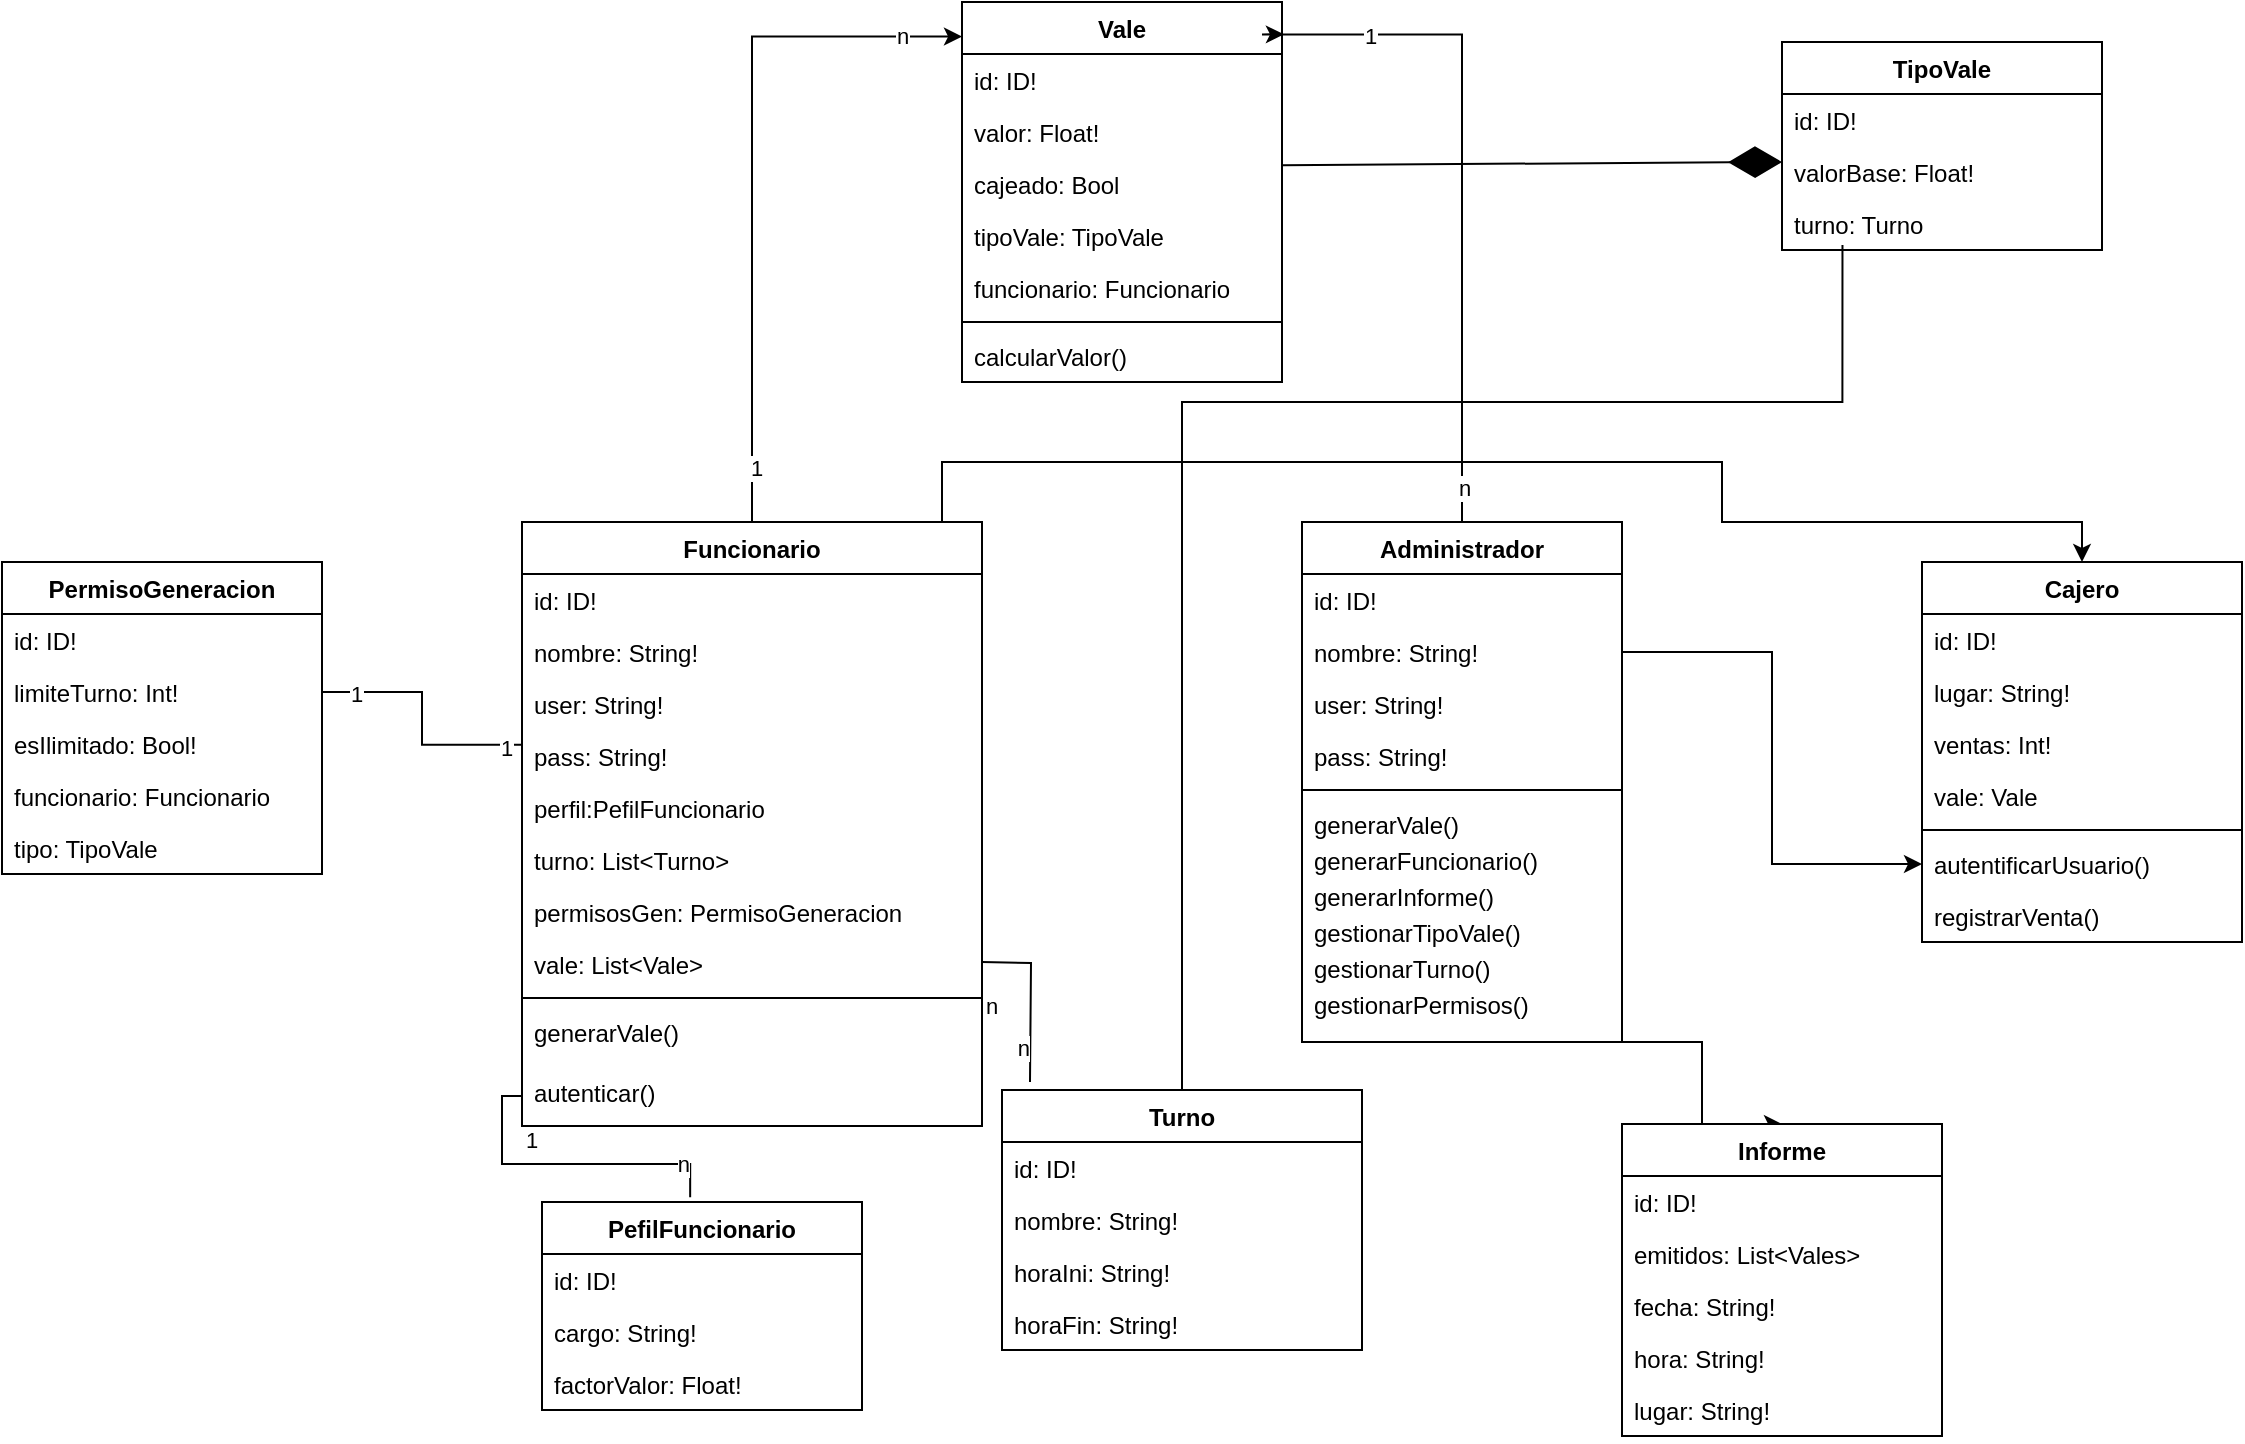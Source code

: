 <mxfile version="24.9.0">
  <diagram id="C5RBs43oDa-KdzZeNtuy" name="Page-1">
    <mxGraphModel dx="1903" dy="717" grid="1" gridSize="10" guides="1" tooltips="1" connect="1" arrows="1" fold="1" page="1" pageScale="1" pageWidth="827" pageHeight="1169" math="0" shadow="0">
      <root>
        <mxCell id="WIyWlLk6GJQsqaUBKTNV-0" />
        <mxCell id="WIyWlLk6GJQsqaUBKTNV-1" parent="WIyWlLk6GJQsqaUBKTNV-0" />
        <mxCell id="KS7K7URr0A3FxCia5G0y-34" style="edgeStyle=orthogonalEdgeStyle;rounded=0;orthogonalLoop=1;jettySize=auto;html=1;entryX=0.5;entryY=0;entryDx=0;entryDy=0;" parent="WIyWlLk6GJQsqaUBKTNV-1" target="KS7K7URr0A3FxCia5G0y-16" edge="1">
          <mxGeometry relative="1" as="geometry">
            <mxPoint x="880" y="650" as="sourcePoint" />
            <Array as="points">
              <mxPoint x="880" y="650" />
              <mxPoint x="980" y="650" />
            </Array>
          </mxGeometry>
        </mxCell>
        <mxCell id="zkfFHV4jXpPFQw0GAbJ--0" value="Funcionario" style="swimlane;fontStyle=1;align=center;verticalAlign=top;childLayout=stackLayout;horizontal=1;startSize=26;horizontalStack=0;resizeParent=1;resizeLast=0;collapsible=1;marginBottom=0;rounded=0;shadow=0;strokeWidth=1;" parent="WIyWlLk6GJQsqaUBKTNV-1" vertex="1">
          <mxGeometry x="390" y="390" width="230" height="302" as="geometry">
            <mxRectangle x="220" y="120" width="160" height="26" as="alternateBounds" />
          </mxGeometry>
        </mxCell>
        <mxCell id="zkfFHV4jXpPFQw0GAbJ--1" value="id: ID!" style="text;align=left;verticalAlign=top;spacingLeft=4;spacingRight=4;overflow=hidden;rotatable=0;points=[[0,0.5],[1,0.5]];portConstraint=eastwest;" parent="zkfFHV4jXpPFQw0GAbJ--0" vertex="1">
          <mxGeometry y="26" width="230" height="26" as="geometry" />
        </mxCell>
        <mxCell id="zkfFHV4jXpPFQw0GAbJ--2" value="nombre: String!" style="text;align=left;verticalAlign=top;spacingLeft=4;spacingRight=4;overflow=hidden;rotatable=0;points=[[0,0.5],[1,0.5]];portConstraint=eastwest;rounded=0;shadow=0;html=0;" parent="zkfFHV4jXpPFQw0GAbJ--0" vertex="1">
          <mxGeometry y="52" width="230" height="26" as="geometry" />
        </mxCell>
        <mxCell id="KS7K7URr0A3FxCia5G0y-0" value="user: String!" style="text;align=left;verticalAlign=top;spacingLeft=4;spacingRight=4;overflow=hidden;rotatable=0;points=[[0,0.5],[1,0.5]];portConstraint=eastwest;rounded=0;shadow=0;html=0;" parent="zkfFHV4jXpPFQw0GAbJ--0" vertex="1">
          <mxGeometry y="78" width="230" height="26" as="geometry" />
        </mxCell>
        <mxCell id="zkfFHV4jXpPFQw0GAbJ--3" value="pass: String!" style="text;align=left;verticalAlign=top;spacingLeft=4;spacingRight=4;overflow=hidden;rotatable=0;points=[[0,0.5],[1,0.5]];portConstraint=eastwest;rounded=0;shadow=0;html=0;" parent="zkfFHV4jXpPFQw0GAbJ--0" vertex="1">
          <mxGeometry y="104" width="230" height="26" as="geometry" />
        </mxCell>
        <mxCell id="KS7K7URr0A3FxCia5G0y-10" value="perfil:PefilFuncionario" style="text;align=left;verticalAlign=top;spacingLeft=4;spacingRight=4;overflow=hidden;rotatable=0;points=[[0,0.5],[1,0.5]];portConstraint=eastwest;rounded=0;shadow=0;html=0;" parent="zkfFHV4jXpPFQw0GAbJ--0" vertex="1">
          <mxGeometry y="130" width="230" height="26" as="geometry" />
        </mxCell>
        <mxCell id="KS7K7URr0A3FxCia5G0y-79" value="turno: List&lt;Turno&gt;" style="text;align=left;verticalAlign=top;spacingLeft=4;spacingRight=4;overflow=hidden;rotatable=0;points=[[0,0.5],[1,0.5]];portConstraint=eastwest;rounded=0;shadow=0;html=0;" parent="zkfFHV4jXpPFQw0GAbJ--0" vertex="1">
          <mxGeometry y="156" width="230" height="26" as="geometry" />
        </mxCell>
        <mxCell id="KS7K7URr0A3FxCia5G0y-119" value="permisosGen: PermisoGeneracion" style="text;align=left;verticalAlign=top;spacingLeft=4;spacingRight=4;overflow=hidden;rotatable=0;points=[[0,0.5],[1,0.5]];portConstraint=eastwest;rounded=0;shadow=0;html=0;" parent="zkfFHV4jXpPFQw0GAbJ--0" vertex="1">
          <mxGeometry y="182" width="230" height="26" as="geometry" />
        </mxCell>
        <mxCell id="spTbeR3fheHLtszA_wGs-4" value="vale: List&lt;Vale&gt;" style="text;align=left;verticalAlign=top;spacingLeft=4;spacingRight=4;overflow=hidden;rotatable=0;points=[[0,0.5],[1,0.5]];portConstraint=eastwest;rounded=0;shadow=0;html=0;" parent="zkfFHV4jXpPFQw0GAbJ--0" vertex="1">
          <mxGeometry y="208" width="230" height="26" as="geometry" />
        </mxCell>
        <mxCell id="zkfFHV4jXpPFQw0GAbJ--4" value="" style="line;html=1;strokeWidth=1;align=left;verticalAlign=middle;spacingTop=-1;spacingLeft=3;spacingRight=3;rotatable=0;labelPosition=right;points=[];portConstraint=eastwest;" parent="zkfFHV4jXpPFQw0GAbJ--0" vertex="1">
          <mxGeometry y="234" width="230" height="8" as="geometry" />
        </mxCell>
        <mxCell id="zkfFHV4jXpPFQw0GAbJ--5" value="generarVale()" style="text;align=left;verticalAlign=top;spacingLeft=4;spacingRight=4;overflow=hidden;rotatable=0;points=[[0,0.5],[1,0.5]];portConstraint=eastwest;" parent="zkfFHV4jXpPFQw0GAbJ--0" vertex="1">
          <mxGeometry y="242" width="230" height="30" as="geometry" />
        </mxCell>
        <mxCell id="KS7K7URr0A3FxCia5G0y-80" value="autenticar()" style="text;align=left;verticalAlign=top;spacingLeft=4;spacingRight=4;overflow=hidden;rotatable=0;points=[[0,0.5],[1,0.5]];portConstraint=eastwest;" parent="zkfFHV4jXpPFQw0GAbJ--0" vertex="1">
          <mxGeometry y="272" width="230" height="30" as="geometry" />
        </mxCell>
        <mxCell id="KS7K7URr0A3FxCia5G0y-2" value="Administrador" style="swimlane;fontStyle=1;align=center;verticalAlign=top;childLayout=stackLayout;horizontal=1;startSize=26;horizontalStack=0;resizeParent=1;resizeLast=0;collapsible=1;marginBottom=0;rounded=0;shadow=0;strokeWidth=1;" parent="WIyWlLk6GJQsqaUBKTNV-1" vertex="1">
          <mxGeometry x="780" y="390" width="160" height="260" as="geometry">
            <mxRectangle x="220" y="120" width="160" height="26" as="alternateBounds" />
          </mxGeometry>
        </mxCell>
        <mxCell id="KS7K7URr0A3FxCia5G0y-3" value="id: ID!" style="text;align=left;verticalAlign=top;spacingLeft=4;spacingRight=4;overflow=hidden;rotatable=0;points=[[0,0.5],[1,0.5]];portConstraint=eastwest;" parent="KS7K7URr0A3FxCia5G0y-2" vertex="1">
          <mxGeometry y="26" width="160" height="26" as="geometry" />
        </mxCell>
        <mxCell id="KS7K7URr0A3FxCia5G0y-4" value="nombre: String!" style="text;align=left;verticalAlign=top;spacingLeft=4;spacingRight=4;overflow=hidden;rotatable=0;points=[[0,0.5],[1,0.5]];portConstraint=eastwest;rounded=0;shadow=0;html=0;" parent="KS7K7URr0A3FxCia5G0y-2" vertex="1">
          <mxGeometry y="52" width="160" height="26" as="geometry" />
        </mxCell>
        <mxCell id="KS7K7URr0A3FxCia5G0y-5" value="user: String!" style="text;align=left;verticalAlign=top;spacingLeft=4;spacingRight=4;overflow=hidden;rotatable=0;points=[[0,0.5],[1,0.5]];portConstraint=eastwest;rounded=0;shadow=0;html=0;" parent="KS7K7URr0A3FxCia5G0y-2" vertex="1">
          <mxGeometry y="78" width="160" height="26" as="geometry" />
        </mxCell>
        <mxCell id="KS7K7URr0A3FxCia5G0y-6" value="pass: String!" style="text;align=left;verticalAlign=top;spacingLeft=4;spacingRight=4;overflow=hidden;rotatable=0;points=[[0,0.5],[1,0.5]];portConstraint=eastwest;rounded=0;shadow=0;html=0;" parent="KS7K7URr0A3FxCia5G0y-2" vertex="1">
          <mxGeometry y="104" width="160" height="26" as="geometry" />
        </mxCell>
        <mxCell id="KS7K7URr0A3FxCia5G0y-7" value="" style="line;html=1;strokeWidth=1;align=left;verticalAlign=middle;spacingTop=-1;spacingLeft=3;spacingRight=3;rotatable=0;labelPosition=right;points=[];portConstraint=eastwest;" parent="KS7K7URr0A3FxCia5G0y-2" vertex="1">
          <mxGeometry y="130" width="160" height="8" as="geometry" />
        </mxCell>
        <mxCell id="KS7K7URr0A3FxCia5G0y-15" value="generarVale()" style="text;align=left;verticalAlign=top;spacingLeft=4;spacingRight=4;overflow=hidden;rotatable=0;points=[[0,0.5],[1,0.5]];portConstraint=eastwest;" parent="KS7K7URr0A3FxCia5G0y-2" vertex="1">
          <mxGeometry y="138" width="160" height="18" as="geometry" />
        </mxCell>
        <mxCell id="KS7K7URr0A3FxCia5G0y-13" value="generarFuncionario()" style="text;align=left;verticalAlign=top;spacingLeft=4;spacingRight=4;overflow=hidden;rotatable=0;points=[[0,0.5],[1,0.5]];portConstraint=eastwest;" parent="KS7K7URr0A3FxCia5G0y-2" vertex="1">
          <mxGeometry y="156" width="160" height="18" as="geometry" />
        </mxCell>
        <mxCell id="KS7K7URr0A3FxCia5G0y-14" value="generarInforme()" style="text;align=left;verticalAlign=top;spacingLeft=4;spacingRight=4;overflow=hidden;rotatable=0;points=[[0,0.5],[1,0.5]];portConstraint=eastwest;" parent="KS7K7URr0A3FxCia5G0y-2" vertex="1">
          <mxGeometry y="174" width="160" height="18" as="geometry" />
        </mxCell>
        <mxCell id="KS7K7URr0A3FxCia5G0y-100" value="gestionarTipoVale()" style="text;align=left;verticalAlign=top;spacingLeft=4;spacingRight=4;overflow=hidden;rotatable=0;points=[[0,0.5],[1,0.5]];portConstraint=eastwest;" parent="KS7K7URr0A3FxCia5G0y-2" vertex="1">
          <mxGeometry y="192" width="160" height="18" as="geometry" />
        </mxCell>
        <mxCell id="KS7K7URr0A3FxCia5G0y-101" value="gestionarTurno()" style="text;align=left;verticalAlign=top;spacingLeft=4;spacingRight=4;overflow=hidden;rotatable=0;points=[[0,0.5],[1,0.5]];portConstraint=eastwest;" parent="KS7K7URr0A3FxCia5G0y-2" vertex="1">
          <mxGeometry y="210" width="160" height="18" as="geometry" />
        </mxCell>
        <mxCell id="KS7K7URr0A3FxCia5G0y-120" value="gestionarPermisos()" style="text;align=left;verticalAlign=top;spacingLeft=4;spacingRight=4;overflow=hidden;rotatable=0;points=[[0,0.5],[1,0.5]];portConstraint=eastwest;" parent="KS7K7URr0A3FxCia5G0y-2" vertex="1">
          <mxGeometry y="228" width="160" height="18" as="geometry" />
        </mxCell>
        <mxCell id="KS7K7URr0A3FxCia5G0y-16" value="Informe" style="swimlane;fontStyle=1;align=center;verticalAlign=top;childLayout=stackLayout;horizontal=1;startSize=26;horizontalStack=0;resizeParent=1;resizeParentMax=0;resizeLast=0;collapsible=1;marginBottom=0;whiteSpace=wrap;html=1;" parent="WIyWlLk6GJQsqaUBKTNV-1" vertex="1">
          <mxGeometry x="940" y="691" width="160" height="156" as="geometry" />
        </mxCell>
        <mxCell id="KS7K7URr0A3FxCia5G0y-17" value="id: ID!&lt;div&gt;&lt;br&gt;&lt;/div&gt;" style="text;strokeColor=none;fillColor=none;align=left;verticalAlign=top;spacingLeft=4;spacingRight=4;overflow=hidden;rotatable=0;points=[[0,0.5],[1,0.5]];portConstraint=eastwest;whiteSpace=wrap;html=1;" parent="KS7K7URr0A3FxCia5G0y-16" vertex="1">
          <mxGeometry y="26" width="160" height="26" as="geometry" />
        </mxCell>
        <mxCell id="KS7K7URr0A3FxCia5G0y-20" value="&lt;div&gt;emitidos: List&amp;lt;Vales&amp;gt;&lt;/div&gt;" style="text;strokeColor=none;fillColor=none;align=left;verticalAlign=top;spacingLeft=4;spacingRight=4;overflow=hidden;rotatable=0;points=[[0,0.5],[1,0.5]];portConstraint=eastwest;whiteSpace=wrap;html=1;" parent="KS7K7URr0A3FxCia5G0y-16" vertex="1">
          <mxGeometry y="52" width="160" height="26" as="geometry" />
        </mxCell>
        <mxCell id="KS7K7URr0A3FxCia5G0y-21" value="&lt;div&gt;fecha: String!&lt;/div&gt;" style="text;strokeColor=none;fillColor=none;align=left;verticalAlign=top;spacingLeft=4;spacingRight=4;overflow=hidden;rotatable=0;points=[[0,0.5],[1,0.5]];portConstraint=eastwest;whiteSpace=wrap;html=1;" parent="KS7K7URr0A3FxCia5G0y-16" vertex="1">
          <mxGeometry y="78" width="160" height="26" as="geometry" />
        </mxCell>
        <mxCell id="KS7K7URr0A3FxCia5G0y-28" value="&lt;div&gt;hora: String!&lt;/div&gt;" style="text;strokeColor=none;fillColor=none;align=left;verticalAlign=top;spacingLeft=4;spacingRight=4;overflow=hidden;rotatable=0;points=[[0,0.5],[1,0.5]];portConstraint=eastwest;whiteSpace=wrap;html=1;" parent="KS7K7URr0A3FxCia5G0y-16" vertex="1">
          <mxGeometry y="104" width="160" height="26" as="geometry" />
        </mxCell>
        <mxCell id="KS7K7URr0A3FxCia5G0y-31" value="lugar: String!" style="text;strokeColor=none;fillColor=none;align=left;verticalAlign=top;spacingLeft=4;spacingRight=4;overflow=hidden;rotatable=0;points=[[0,0.5],[1,0.5]];portConstraint=eastwest;whiteSpace=wrap;html=1;" parent="KS7K7URr0A3FxCia5G0y-16" vertex="1">
          <mxGeometry y="130" width="160" height="26" as="geometry" />
        </mxCell>
        <mxCell id="KS7K7URr0A3FxCia5G0y-35" value="Vale" style="swimlane;fontStyle=1;align=center;verticalAlign=top;childLayout=stackLayout;horizontal=1;startSize=26;horizontalStack=0;resizeParent=1;resizeParentMax=0;resizeLast=0;collapsible=1;marginBottom=0;whiteSpace=wrap;html=1;" parent="WIyWlLk6GJQsqaUBKTNV-1" vertex="1">
          <mxGeometry x="610" y="130" width="160" height="190" as="geometry" />
        </mxCell>
        <mxCell id="KS7K7URr0A3FxCia5G0y-36" value="id: ID!" style="text;strokeColor=none;fillColor=none;align=left;verticalAlign=top;spacingLeft=4;spacingRight=4;overflow=hidden;rotatable=0;points=[[0,0.5],[1,0.5]];portConstraint=eastwest;whiteSpace=wrap;html=1;" parent="KS7K7URr0A3FxCia5G0y-35" vertex="1">
          <mxGeometry y="26" width="160" height="26" as="geometry" />
        </mxCell>
        <mxCell id="KS7K7URr0A3FxCia5G0y-41" value="valor: Float!" style="text;strokeColor=none;fillColor=none;align=left;verticalAlign=top;spacingLeft=4;spacingRight=4;overflow=hidden;rotatable=0;points=[[0,0.5],[1,0.5]];portConstraint=eastwest;whiteSpace=wrap;html=1;" parent="KS7K7URr0A3FxCia5G0y-35" vertex="1">
          <mxGeometry y="52" width="160" height="26" as="geometry" />
        </mxCell>
        <mxCell id="spTbeR3fheHLtszA_wGs-2" value="cajeado: Bool" style="text;strokeColor=none;fillColor=none;align=left;verticalAlign=top;spacingLeft=4;spacingRight=4;overflow=hidden;rotatable=0;points=[[0,0.5],[1,0.5]];portConstraint=eastwest;whiteSpace=wrap;html=1;" parent="KS7K7URr0A3FxCia5G0y-35" vertex="1">
          <mxGeometry y="78" width="160" height="26" as="geometry" />
        </mxCell>
        <mxCell id="KS7K7URr0A3FxCia5G0y-39" value="tipoVale: TipoVale" style="text;strokeColor=none;fillColor=none;align=left;verticalAlign=top;spacingLeft=4;spacingRight=4;overflow=hidden;rotatable=0;points=[[0,0.5],[1,0.5]];portConstraint=eastwest;whiteSpace=wrap;html=1;" parent="KS7K7URr0A3FxCia5G0y-35" vertex="1">
          <mxGeometry y="104" width="160" height="26" as="geometry" />
        </mxCell>
        <mxCell id="KS7K7URr0A3FxCia5G0y-40" value="funcionario: Funcionario" style="text;strokeColor=none;fillColor=none;align=left;verticalAlign=top;spacingLeft=4;spacingRight=4;overflow=hidden;rotatable=0;points=[[0,0.5],[1,0.5]];portConstraint=eastwest;whiteSpace=wrap;html=1;" parent="KS7K7URr0A3FxCia5G0y-35" vertex="1">
          <mxGeometry y="130" width="160" height="26" as="geometry" />
        </mxCell>
        <mxCell id="KS7K7URr0A3FxCia5G0y-37" value="" style="line;strokeWidth=1;fillColor=none;align=left;verticalAlign=middle;spacingTop=-1;spacingLeft=3;spacingRight=3;rotatable=0;labelPosition=right;points=[];portConstraint=eastwest;strokeColor=inherit;" parent="KS7K7URr0A3FxCia5G0y-35" vertex="1">
          <mxGeometry y="156" width="160" height="8" as="geometry" />
        </mxCell>
        <mxCell id="KS7K7URr0A3FxCia5G0y-66" value="calcularValor()" style="text;strokeColor=none;fillColor=none;align=left;verticalAlign=top;spacingLeft=4;spacingRight=4;overflow=hidden;rotatable=0;points=[[0,0.5],[1,0.5]];portConstraint=eastwest;whiteSpace=wrap;html=1;" parent="KS7K7URr0A3FxCia5G0y-35" vertex="1">
          <mxGeometry y="164" width="160" height="26" as="geometry" />
        </mxCell>
        <mxCell id="KS7K7URr0A3FxCia5G0y-43" style="edgeStyle=orthogonalEdgeStyle;rounded=0;orthogonalLoop=1;jettySize=auto;html=1;exitX=0.5;exitY=0;exitDx=0;exitDy=0;entryX=0;entryY=0.091;entryDx=0;entryDy=0;entryPerimeter=0;" parent="WIyWlLk6GJQsqaUBKTNV-1" source="zkfFHV4jXpPFQw0GAbJ--0" target="KS7K7URr0A3FxCia5G0y-35" edge="1">
          <mxGeometry relative="1" as="geometry" />
        </mxCell>
        <mxCell id="krUJLzsaUomVZpIpTHyE-0" value="1" style="edgeLabel;html=1;align=center;verticalAlign=middle;resizable=0;points=[];" vertex="1" connectable="0" parent="KS7K7URr0A3FxCia5G0y-43">
          <mxGeometry x="-0.843" y="-2" relative="1" as="geometry">
            <mxPoint as="offset" />
          </mxGeometry>
        </mxCell>
        <mxCell id="krUJLzsaUomVZpIpTHyE-1" value="n" style="edgeLabel;html=1;align=center;verticalAlign=middle;resizable=0;points=[];" vertex="1" connectable="0" parent="KS7K7URr0A3FxCia5G0y-43">
          <mxGeometry x="0.822" y="1" relative="1" as="geometry">
            <mxPoint as="offset" />
          </mxGeometry>
        </mxCell>
        <mxCell id="KS7K7URr0A3FxCia5G0y-44" style="edgeStyle=orthogonalEdgeStyle;rounded=0;orthogonalLoop=1;jettySize=auto;html=1;exitX=0.5;exitY=0;exitDx=0;exitDy=0;entryX=1.006;entryY=0.085;entryDx=0;entryDy=0;entryPerimeter=0;" parent="WIyWlLk6GJQsqaUBKTNV-1" source="KS7K7URr0A3FxCia5G0y-2" target="KS7K7URr0A3FxCia5G0y-35" edge="1">
          <mxGeometry relative="1" as="geometry" />
        </mxCell>
        <mxCell id="krUJLzsaUomVZpIpTHyE-2" value="1" style="edgeLabel;html=1;align=center;verticalAlign=middle;resizable=0;points=[];" vertex="1" connectable="0" parent="KS7K7URr0A3FxCia5G0y-44">
          <mxGeometry x="0.635" y="1" relative="1" as="geometry">
            <mxPoint as="offset" />
          </mxGeometry>
        </mxCell>
        <mxCell id="krUJLzsaUomVZpIpTHyE-3" value="n" style="edgeLabel;html=1;align=center;verticalAlign=middle;resizable=0;points=[];" vertex="1" connectable="0" parent="KS7K7URr0A3FxCia5G0y-44">
          <mxGeometry x="-0.9" y="-1" relative="1" as="geometry">
            <mxPoint as="offset" />
          </mxGeometry>
        </mxCell>
        <mxCell id="KS7K7URr0A3FxCia5G0y-45" value="Cajero" style="swimlane;fontStyle=1;align=center;verticalAlign=top;childLayout=stackLayout;horizontal=1;startSize=26;horizontalStack=0;resizeParent=1;resizeParentMax=0;resizeLast=0;collapsible=1;marginBottom=0;whiteSpace=wrap;html=1;" parent="WIyWlLk6GJQsqaUBKTNV-1" vertex="1">
          <mxGeometry x="1090" y="410" width="160" height="190" as="geometry" />
        </mxCell>
        <mxCell id="KS7K7URr0A3FxCia5G0y-46" value="id: ID!" style="text;strokeColor=none;fillColor=none;align=left;verticalAlign=top;spacingLeft=4;spacingRight=4;overflow=hidden;rotatable=0;points=[[0,0.5],[1,0.5]];portConstraint=eastwest;whiteSpace=wrap;html=1;" parent="KS7K7URr0A3FxCia5G0y-45" vertex="1">
          <mxGeometry y="26" width="160" height="26" as="geometry" />
        </mxCell>
        <mxCell id="KS7K7URr0A3FxCia5G0y-49" value="lugar: String!" style="text;strokeColor=none;fillColor=none;align=left;verticalAlign=top;spacingLeft=4;spacingRight=4;overflow=hidden;rotatable=0;points=[[0,0.5],[1,0.5]];portConstraint=eastwest;whiteSpace=wrap;html=1;" parent="KS7K7URr0A3FxCia5G0y-45" vertex="1">
          <mxGeometry y="52" width="160" height="26" as="geometry" />
        </mxCell>
        <mxCell id="spTbeR3fheHLtszA_wGs-1" value="ventas: Int!" style="text;strokeColor=none;fillColor=none;align=left;verticalAlign=top;spacingLeft=4;spacingRight=4;overflow=hidden;rotatable=0;points=[[0,0.5],[1,0.5]];portConstraint=eastwest;whiteSpace=wrap;html=1;" parent="KS7K7URr0A3FxCia5G0y-45" vertex="1">
          <mxGeometry y="78" width="160" height="26" as="geometry" />
        </mxCell>
        <mxCell id="KS7K7URr0A3FxCia5G0y-98" value="vale: Vale" style="text;strokeColor=none;fillColor=none;align=left;verticalAlign=top;spacingLeft=4;spacingRight=4;overflow=hidden;rotatable=0;points=[[0,0.5],[1,0.5]];portConstraint=eastwest;whiteSpace=wrap;html=1;" parent="KS7K7URr0A3FxCia5G0y-45" vertex="1">
          <mxGeometry y="104" width="160" height="26" as="geometry" />
        </mxCell>
        <mxCell id="KS7K7URr0A3FxCia5G0y-47" value="" style="line;strokeWidth=1;fillColor=none;align=left;verticalAlign=middle;spacingTop=-1;spacingLeft=3;spacingRight=3;rotatable=0;labelPosition=right;points=[];portConstraint=eastwest;strokeColor=inherit;" parent="KS7K7URr0A3FxCia5G0y-45" vertex="1">
          <mxGeometry y="130" width="160" height="8" as="geometry" />
        </mxCell>
        <mxCell id="KS7K7URr0A3FxCia5G0y-48" value="autentificarUsuario()" style="text;strokeColor=none;fillColor=none;align=left;verticalAlign=top;spacingLeft=4;spacingRight=4;overflow=hidden;rotatable=0;points=[[0,0.5],[1,0.5]];portConstraint=eastwest;whiteSpace=wrap;html=1;" parent="KS7K7URr0A3FxCia5G0y-45" vertex="1">
          <mxGeometry y="138" width="160" height="26" as="geometry" />
        </mxCell>
        <mxCell id="KS7K7URr0A3FxCia5G0y-97" value="registrarVenta()" style="text;strokeColor=none;fillColor=none;align=left;verticalAlign=top;spacingLeft=4;spacingRight=4;overflow=hidden;rotatable=0;points=[[0,0.5],[1,0.5]];portConstraint=eastwest;whiteSpace=wrap;html=1;" parent="KS7K7URr0A3FxCia5G0y-45" vertex="1">
          <mxGeometry y="164" width="160" height="26" as="geometry" />
        </mxCell>
        <mxCell id="KS7K7URr0A3FxCia5G0y-53" style="edgeStyle=orthogonalEdgeStyle;rounded=0;orthogonalLoop=1;jettySize=auto;html=1;entryX=0.5;entryY=0;entryDx=0;entryDy=0;" parent="WIyWlLk6GJQsqaUBKTNV-1" target="KS7K7URr0A3FxCia5G0y-45" edge="1">
          <mxGeometry relative="1" as="geometry">
            <mxPoint x="600" y="390" as="sourcePoint" />
            <Array as="points">
              <mxPoint x="600" y="360" />
              <mxPoint x="990" y="360" />
              <mxPoint x="990" y="390" />
              <mxPoint x="1170" y="390" />
            </Array>
          </mxGeometry>
        </mxCell>
        <mxCell id="KS7K7URr0A3FxCia5G0y-57" style="edgeStyle=orthogonalEdgeStyle;rounded=0;orthogonalLoop=1;jettySize=auto;html=1;exitX=1;exitY=0.5;exitDx=0;exitDy=0;entryX=0;entryY=0.5;entryDx=0;entryDy=0;" parent="WIyWlLk6GJQsqaUBKTNV-1" source="KS7K7URr0A3FxCia5G0y-4" target="KS7K7URr0A3FxCia5G0y-48" edge="1">
          <mxGeometry relative="1" as="geometry" />
        </mxCell>
        <mxCell id="KS7K7URr0A3FxCia5G0y-58" value="TipoVale" style="swimlane;fontStyle=1;align=center;verticalAlign=top;childLayout=stackLayout;horizontal=1;startSize=26;horizontalStack=0;resizeParent=1;resizeParentMax=0;resizeLast=0;collapsible=1;marginBottom=0;whiteSpace=wrap;html=1;" parent="WIyWlLk6GJQsqaUBKTNV-1" vertex="1">
          <mxGeometry x="1020" y="150" width="160" height="104" as="geometry" />
        </mxCell>
        <mxCell id="KS7K7URr0A3FxCia5G0y-59" value="id: ID!" style="text;strokeColor=none;fillColor=none;align=left;verticalAlign=top;spacingLeft=4;spacingRight=4;overflow=hidden;rotatable=0;points=[[0,0.5],[1,0.5]];portConstraint=eastwest;whiteSpace=wrap;html=1;" parent="KS7K7URr0A3FxCia5G0y-58" vertex="1">
          <mxGeometry y="26" width="160" height="26" as="geometry" />
        </mxCell>
        <mxCell id="KS7K7URr0A3FxCia5G0y-60" value="valorBase: Float!" style="text;strokeColor=none;fillColor=none;align=left;verticalAlign=top;spacingLeft=4;spacingRight=4;overflow=hidden;rotatable=0;points=[[0,0.5],[1,0.5]];portConstraint=eastwest;whiteSpace=wrap;html=1;" parent="KS7K7URr0A3FxCia5G0y-58" vertex="1">
          <mxGeometry y="52" width="160" height="26" as="geometry" />
        </mxCell>
        <mxCell id="KS7K7URr0A3FxCia5G0y-61" value="turno: Turno" style="text;strokeColor=none;fillColor=none;align=left;verticalAlign=top;spacingLeft=4;spacingRight=4;overflow=hidden;rotatable=0;points=[[0,0.5],[1,0.5]];portConstraint=eastwest;whiteSpace=wrap;html=1;" parent="KS7K7URr0A3FxCia5G0y-58" vertex="1">
          <mxGeometry y="78" width="160" height="26" as="geometry" />
        </mxCell>
        <mxCell id="KS7K7URr0A3FxCia5G0y-67" value="PefilFuncionario" style="swimlane;fontStyle=1;align=center;verticalAlign=top;childLayout=stackLayout;horizontal=1;startSize=26;horizontalStack=0;resizeParent=1;resizeLast=0;collapsible=1;marginBottom=0;rounded=0;shadow=0;strokeWidth=1;" parent="WIyWlLk6GJQsqaUBKTNV-1" vertex="1">
          <mxGeometry x="400" y="730" width="160" height="104" as="geometry">
            <mxRectangle x="220" y="120" width="160" height="26" as="alternateBounds" />
          </mxGeometry>
        </mxCell>
        <mxCell id="KS7K7URr0A3FxCia5G0y-68" value="id: ID!" style="text;align=left;verticalAlign=top;spacingLeft=4;spacingRight=4;overflow=hidden;rotatable=0;points=[[0,0.5],[1,0.5]];portConstraint=eastwest;" parent="KS7K7URr0A3FxCia5G0y-67" vertex="1">
          <mxGeometry y="26" width="160" height="26" as="geometry" />
        </mxCell>
        <mxCell id="KS7K7URr0A3FxCia5G0y-69" value="cargo: String!" style="text;align=left;verticalAlign=top;spacingLeft=4;spacingRight=4;overflow=hidden;rotatable=0;points=[[0,0.5],[1,0.5]];portConstraint=eastwest;rounded=0;shadow=0;html=0;" parent="KS7K7URr0A3FxCia5G0y-67" vertex="1">
          <mxGeometry y="52" width="160" height="26" as="geometry" />
        </mxCell>
        <mxCell id="KS7K7URr0A3FxCia5G0y-70" value="factorValor: Float!" style="text;align=left;verticalAlign=top;spacingLeft=4;spacingRight=4;overflow=hidden;rotatable=0;points=[[0,0.5],[1,0.5]];portConstraint=eastwest;rounded=0;shadow=0;html=0;" parent="KS7K7URr0A3FxCia5G0y-67" vertex="1">
          <mxGeometry y="78" width="160" height="26" as="geometry" />
        </mxCell>
        <mxCell id="KS7K7URr0A3FxCia5G0y-76" value="" style="endArrow=none;html=1;edgeStyle=orthogonalEdgeStyle;rounded=0;entryX=0.463;entryY=-0.023;entryDx=0;entryDy=0;entryPerimeter=0;exitX=0;exitY=0.5;exitDx=0;exitDy=0;" parent="WIyWlLk6GJQsqaUBKTNV-1" source="KS7K7URr0A3FxCia5G0y-80" target="KS7K7URr0A3FxCia5G0y-67" edge="1">
          <mxGeometry relative="1" as="geometry">
            <mxPoint x="530" y="650" as="sourcePoint" />
            <mxPoint x="690" y="580" as="targetPoint" />
          </mxGeometry>
        </mxCell>
        <mxCell id="KS7K7URr0A3FxCia5G0y-77" value="1" style="edgeLabel;resizable=0;html=1;align=left;verticalAlign=bottom;" parent="KS7K7URr0A3FxCia5G0y-76" connectable="0" vertex="1">
          <mxGeometry x="-1" relative="1" as="geometry">
            <mxPoint y="30" as="offset" />
          </mxGeometry>
        </mxCell>
        <mxCell id="KS7K7URr0A3FxCia5G0y-78" value="n" style="edgeLabel;resizable=0;html=1;align=right;verticalAlign=bottom;" parent="KS7K7URr0A3FxCia5G0y-76" connectable="0" vertex="1">
          <mxGeometry x="1" relative="1" as="geometry">
            <mxPoint y="-8" as="offset" />
          </mxGeometry>
        </mxCell>
        <mxCell id="KS7K7URr0A3FxCia5G0y-81" value="" style="endArrow=diamondThin;endFill=1;endSize=24;html=1;rounded=0;entryX=0;entryY=0.308;entryDx=0;entryDy=0;entryPerimeter=0;" parent="WIyWlLk6GJQsqaUBKTNV-1" target="KS7K7URr0A3FxCia5G0y-60" edge="1">
          <mxGeometry width="160" relative="1" as="geometry">
            <mxPoint x="770" y="211.58" as="sourcePoint" />
            <mxPoint x="930" y="211.58" as="targetPoint" />
          </mxGeometry>
        </mxCell>
        <mxCell id="KS7K7URr0A3FxCia5G0y-82" value="Turno" style="swimlane;fontStyle=1;align=center;verticalAlign=top;childLayout=stackLayout;horizontal=1;startSize=26;horizontalStack=0;resizeParent=1;resizeParentMax=0;resizeLast=0;collapsible=1;marginBottom=0;whiteSpace=wrap;html=1;" parent="WIyWlLk6GJQsqaUBKTNV-1" vertex="1">
          <mxGeometry x="630" y="674" width="180" height="130" as="geometry" />
        </mxCell>
        <mxCell id="KS7K7URr0A3FxCia5G0y-83" value="id: ID!" style="text;strokeColor=none;fillColor=none;align=left;verticalAlign=top;spacingLeft=4;spacingRight=4;overflow=hidden;rotatable=0;points=[[0,0.5],[1,0.5]];portConstraint=eastwest;whiteSpace=wrap;html=1;" parent="KS7K7URr0A3FxCia5G0y-82" vertex="1">
          <mxGeometry y="26" width="180" height="26" as="geometry" />
        </mxCell>
        <mxCell id="KS7K7URr0A3FxCia5G0y-84" value="nombre: String!" style="text;strokeColor=none;fillColor=none;align=left;verticalAlign=top;spacingLeft=4;spacingRight=4;overflow=hidden;rotatable=0;points=[[0,0.5],[1,0.5]];portConstraint=eastwest;whiteSpace=wrap;html=1;" parent="KS7K7URr0A3FxCia5G0y-82" vertex="1">
          <mxGeometry y="52" width="180" height="26" as="geometry" />
        </mxCell>
        <mxCell id="KS7K7URr0A3FxCia5G0y-85" value="horaIni: String!" style="text;strokeColor=none;fillColor=none;align=left;verticalAlign=top;spacingLeft=4;spacingRight=4;overflow=hidden;rotatable=0;points=[[0,0.5],[1,0.5]];portConstraint=eastwest;whiteSpace=wrap;html=1;" parent="KS7K7URr0A3FxCia5G0y-82" vertex="1">
          <mxGeometry y="78" width="180" height="26" as="geometry" />
        </mxCell>
        <mxCell id="KS7K7URr0A3FxCia5G0y-90" value="horaFin: String!" style="text;strokeColor=none;fillColor=none;align=left;verticalAlign=top;spacingLeft=4;spacingRight=4;overflow=hidden;rotatable=0;points=[[0,0.5],[1,0.5]];portConstraint=eastwest;whiteSpace=wrap;html=1;" parent="KS7K7URr0A3FxCia5G0y-82" vertex="1">
          <mxGeometry y="104" width="180" height="26" as="geometry" />
        </mxCell>
        <mxCell id="KS7K7URr0A3FxCia5G0y-91" value="" style="endArrow=none;html=1;edgeStyle=orthogonalEdgeStyle;rounded=0;exitX=0;exitY=0.5;exitDx=0;exitDy=0;" parent="WIyWlLk6GJQsqaUBKTNV-1" edge="1">
          <mxGeometry relative="1" as="geometry">
            <mxPoint x="620" y="610" as="sourcePoint" />
            <mxPoint x="644" y="670" as="targetPoint" />
          </mxGeometry>
        </mxCell>
        <mxCell id="KS7K7URr0A3FxCia5G0y-92" value="n" style="edgeLabel;resizable=0;html=1;align=left;verticalAlign=bottom;" parent="KS7K7URr0A3FxCia5G0y-91" connectable="0" vertex="1">
          <mxGeometry x="-1" relative="1" as="geometry">
            <mxPoint y="30" as="offset" />
          </mxGeometry>
        </mxCell>
        <mxCell id="KS7K7URr0A3FxCia5G0y-93" value="n" style="edgeLabel;resizable=0;html=1;align=right;verticalAlign=bottom;" parent="KS7K7URr0A3FxCia5G0y-91" connectable="0" vertex="1">
          <mxGeometry x="1" relative="1" as="geometry">
            <mxPoint y="-8" as="offset" />
          </mxGeometry>
        </mxCell>
        <mxCell id="KS7K7URr0A3FxCia5G0y-94" style="edgeStyle=orthogonalEdgeStyle;rounded=0;orthogonalLoop=1;jettySize=auto;html=1;exitX=0.5;exitY=0;exitDx=0;exitDy=0;endArrow=none;endFill=0;entryX=0.189;entryY=0.903;entryDx=0;entryDy=0;entryPerimeter=0;" parent="WIyWlLk6GJQsqaUBKTNV-1" source="KS7K7URr0A3FxCia5G0y-82" target="KS7K7URr0A3FxCia5G0y-61" edge="1">
          <mxGeometry relative="1" as="geometry">
            <mxPoint x="1050" y="240" as="targetPoint" />
            <Array as="points">
              <mxPoint x="720" y="330" />
              <mxPoint x="1050" y="330" />
            </Array>
          </mxGeometry>
        </mxCell>
        <mxCell id="KS7K7URr0A3FxCia5G0y-109" value="PermisoGeneracion" style="swimlane;fontStyle=1;align=center;verticalAlign=top;childLayout=stackLayout;horizontal=1;startSize=26;horizontalStack=0;resizeParent=1;resizeParentMax=0;resizeLast=0;collapsible=1;marginBottom=0;whiteSpace=wrap;html=1;" parent="WIyWlLk6GJQsqaUBKTNV-1" vertex="1">
          <mxGeometry x="130" y="410" width="160" height="156" as="geometry" />
        </mxCell>
        <mxCell id="KS7K7URr0A3FxCia5G0y-110" value="id: ID!" style="text;strokeColor=none;fillColor=none;align=left;verticalAlign=top;spacingLeft=4;spacingRight=4;overflow=hidden;rotatable=0;points=[[0,0.5],[1,0.5]];portConstraint=eastwest;whiteSpace=wrap;html=1;" parent="KS7K7URr0A3FxCia5G0y-109" vertex="1">
          <mxGeometry y="26" width="160" height="26" as="geometry" />
        </mxCell>
        <mxCell id="KS7K7URr0A3FxCia5G0y-112" value="limiteTurno: Int!" style="text;strokeColor=none;fillColor=none;align=left;verticalAlign=top;spacingLeft=4;spacingRight=4;overflow=hidden;rotatable=0;points=[[0,0.5],[1,0.5]];portConstraint=eastwest;whiteSpace=wrap;html=1;" parent="KS7K7URr0A3FxCia5G0y-109" vertex="1">
          <mxGeometry y="52" width="160" height="26" as="geometry" />
        </mxCell>
        <mxCell id="KS7K7URr0A3FxCia5G0y-113" value="esIlimitado: Bool!" style="text;strokeColor=none;fillColor=none;align=left;verticalAlign=top;spacingLeft=4;spacingRight=4;overflow=hidden;rotatable=0;points=[[0,0.5],[1,0.5]];portConstraint=eastwest;whiteSpace=wrap;html=1;" parent="KS7K7URr0A3FxCia5G0y-109" vertex="1">
          <mxGeometry y="78" width="160" height="26" as="geometry" />
        </mxCell>
        <mxCell id="KS7K7URr0A3FxCia5G0y-111" value="funcionario: Funcionario" style="text;strokeColor=none;fillColor=none;align=left;verticalAlign=top;spacingLeft=4;spacingRight=4;overflow=hidden;rotatable=0;points=[[0,0.5],[1,0.5]];portConstraint=eastwest;whiteSpace=wrap;html=1;" parent="KS7K7URr0A3FxCia5G0y-109" vertex="1">
          <mxGeometry y="104" width="160" height="26" as="geometry" />
        </mxCell>
        <mxCell id="spTbeR3fheHLtszA_wGs-3" value="tipo: TipoVale" style="text;strokeColor=none;fillColor=none;align=left;verticalAlign=top;spacingLeft=4;spacingRight=4;overflow=hidden;rotatable=0;points=[[0,0.5],[1,0.5]];portConstraint=eastwest;whiteSpace=wrap;html=1;" parent="KS7K7URr0A3FxCia5G0y-109" vertex="1">
          <mxGeometry y="130" width="160" height="26" as="geometry" />
        </mxCell>
        <mxCell id="KS7K7URr0A3FxCia5G0y-116" style="edgeStyle=orthogonalEdgeStyle;rounded=0;orthogonalLoop=1;jettySize=auto;html=1;exitX=1;exitY=0.5;exitDx=0;exitDy=0;entryX=0.001;entryY=0.284;entryDx=0;entryDy=0;entryPerimeter=0;endArrow=none;endFill=0;" parent="WIyWlLk6GJQsqaUBKTNV-1" source="KS7K7URr0A3FxCia5G0y-112" target="zkfFHV4jXpPFQw0GAbJ--3" edge="1">
          <mxGeometry relative="1" as="geometry">
            <mxPoint x="450" y="501" as="targetPoint" />
          </mxGeometry>
        </mxCell>
        <mxCell id="KS7K7URr0A3FxCia5G0y-117" value="1" style="edgeLabel;html=1;align=center;verticalAlign=middle;resizable=0;points=[];" parent="KS7K7URr0A3FxCia5G0y-116" vertex="1" connectable="0">
          <mxGeometry x="-0.73" y="-1" relative="1" as="geometry">
            <mxPoint as="offset" />
          </mxGeometry>
        </mxCell>
        <mxCell id="KS7K7URr0A3FxCia5G0y-118" value="1" style="edgeLabel;html=1;align=center;verticalAlign=middle;resizable=0;points=[];" parent="KS7K7URr0A3FxCia5G0y-116" vertex="1" connectable="0">
          <mxGeometry x="0.862" y="-1" relative="1" as="geometry">
            <mxPoint as="offset" />
          </mxGeometry>
        </mxCell>
      </root>
    </mxGraphModel>
  </diagram>
</mxfile>
